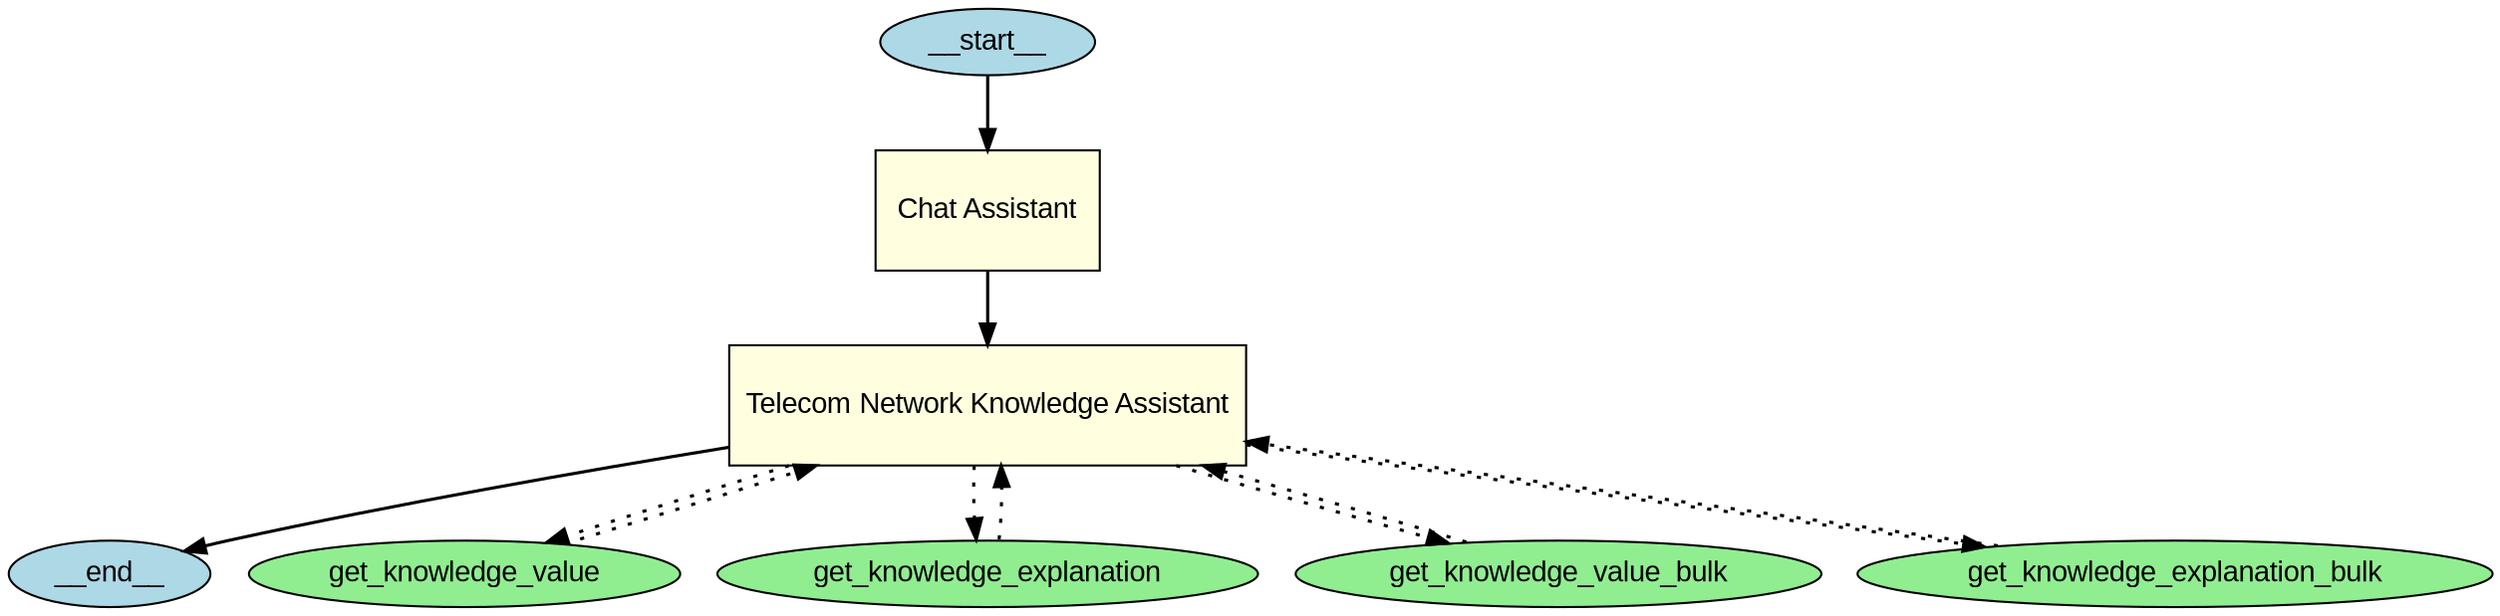 digraph G {
    graph [splines=true];
    node [fontname="Arial"];
    edge [penwidth=1.5];
"__start__" [label="__start__", shape=ellipse, style=filled, fillcolor=lightblue, width=0.5, height=0.3];"__end__" [label="__end__", shape=ellipse, style=filled, fillcolor=lightblue, width=0.5, height=0.3];"Chat Assistant" [label="Chat Assistant", shape=box, style=filled, fillcolor=lightyellow, width=1.5, height=0.8];"Telecom Network Knowledge Assistant" [label="Telecom Network Knowledge Assistant", shape=box, style=filled, style=rounded, fillcolor=lightyellow, width=1.5, height=0.8];"__start__" [label="__start__", shape=ellipse, style=filled, fillcolor=lightblue, width=0.5, height=0.3];"__end__" [label="__end__", shape=ellipse, style=filled, fillcolor=lightblue, width=0.5, height=0.3];"Telecom Network Knowledge Assistant" [label="Telecom Network Knowledge Assistant", shape=box, style=filled, fillcolor=lightyellow, width=1.5, height=0.8];"get_knowledge_value" [label="get_knowledge_value", shape=ellipse, style=filled, fillcolor=lightgreen, width=0.5, height=0.3];"get_knowledge_explanation" [label="get_knowledge_explanation", shape=ellipse, style=filled, fillcolor=lightgreen, width=0.5, height=0.3];"get_knowledge_value_bulk" [label="get_knowledge_value_bulk", shape=ellipse, style=filled, fillcolor=lightgreen, width=0.5, height=0.3];"get_knowledge_explanation_bulk" [label="get_knowledge_explanation_bulk", shape=ellipse, style=filled, fillcolor=lightgreen, width=0.5, height=0.3];"__start__" -> "Chat Assistant";
        "Chat Assistant" -> "Telecom Network Knowledge Assistant";
    "Telecom Network Knowledge Assistant" -> "get_knowledge_value" [style=dotted, penwidth=1.5];
    "get_knowledge_value" -> "Telecom Network Knowledge Assistant" [style=dotted, penwidth=1.5];
    "Telecom Network Knowledge Assistant" -> "get_knowledge_explanation" [style=dotted, penwidth=1.5];
    "get_knowledge_explanation" -> "Telecom Network Knowledge Assistant" [style=dotted, penwidth=1.5];
    "Telecom Network Knowledge Assistant" -> "get_knowledge_value_bulk" [style=dotted, penwidth=1.5];
    "get_knowledge_value_bulk" -> "Telecom Network Knowledge Assistant" [style=dotted, penwidth=1.5];
    "Telecom Network Knowledge Assistant" -> "get_knowledge_explanation_bulk" [style=dotted, penwidth=1.5];
    "get_knowledge_explanation_bulk" -> "Telecom Network Knowledge Assistant" [style=dotted, penwidth=1.5];"Telecom Network Knowledge Assistant" -> "__end__";}
